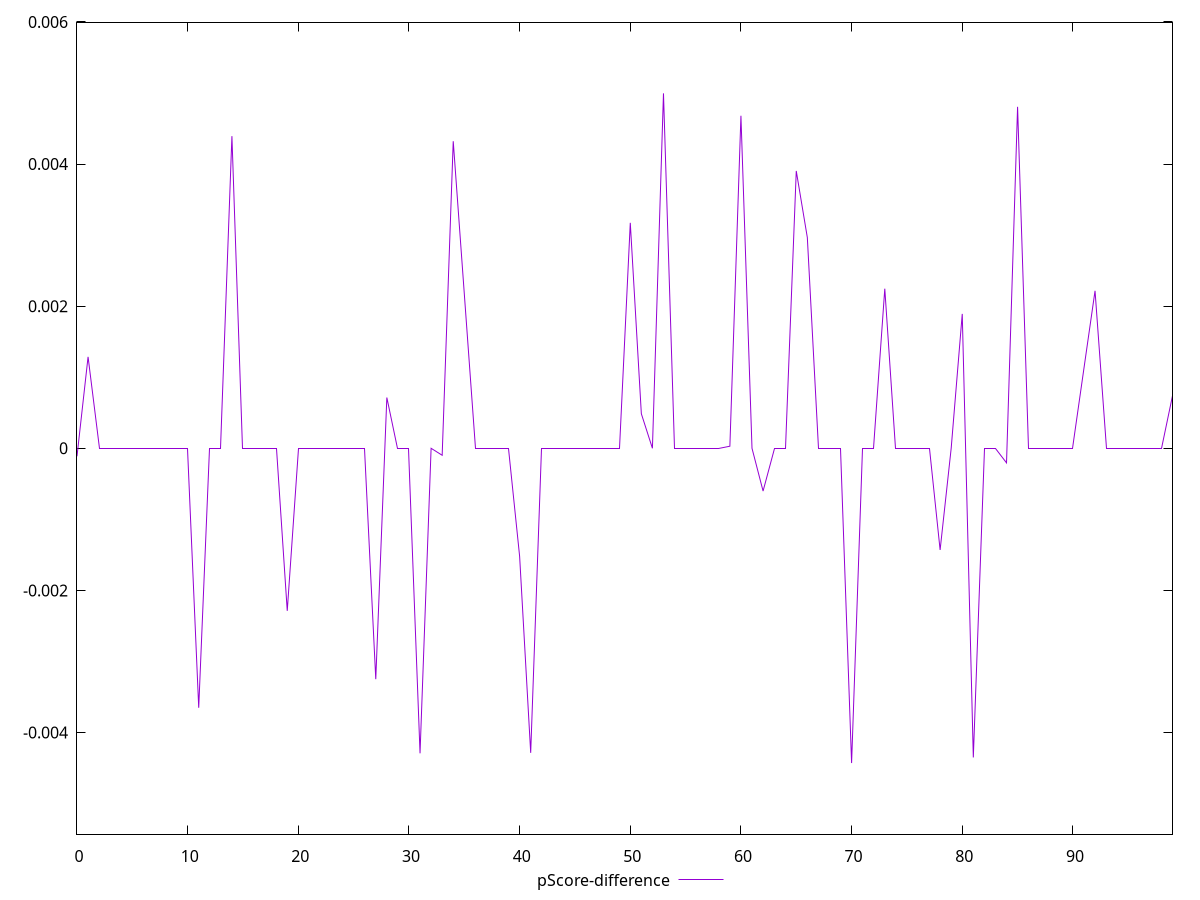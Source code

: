reset

$pScoreDifference <<EOF
0 -0.00011222222222218026
1 0.0012866667906442641
2 0
3 0
4 0
5 0
6 0
7 0
8 0
9 0
10 0
11 -0.0036508333683014094
12 0
13 0
14 0.0043916662534077
15 0
16 0
17 0
18 0
19 -0.002287499904632617
20 0
21 0
22 0
23 0
24 0
25 0
26 0
27 -0.0032491668065389723
28 0.0007141665617624859
29 0
30 0
31 -0.004291666746139455
32 0
33 -0.00009833335876463511
34 0.00432083288828522
35 0.0021741660435994348
36 0
37 0
38 0
39 0
40 -0.0015208331743876702
41 -0.004285000165303532
42 0
43 0
44 0
45 0
46 0
47 0
48 0
49 0
50 0.0031725001335143332
51 0.0004858330885568751
52 0
53 0.004994166294733593
54 0
55 0
56 0
57 0
58 0
59 0.000029166936874380767
60 0.004679166078567443
61 0
62 -0.00060166716575627
63 0
64 0
65 0.003902499675750737
66 0.0029658333460489406
67 0
68 0
69 0
70 -0.004429166714350452
71 0
72 0
73 0.0022458334763844068
74 0
75 0
76 0
77 0
78 -0.0014308333396911843
79 0
80 0.0018908333778381303
81 -0.004349999825159712
82 0
83 0
84 -0.00020499984423327788
85 0.004805000225702849
86 0
87 0
88 0
89 0
90 0
91 0.001127500534057524
92 0.0022158332665760394
93 0
94 0
95 0
96 0
97 0
98 0
99 0.0007391667366026811
EOF

set key outside below
set xrange [0:99]
set yrange [-0.005429166714350452:0.005994166294733593]
set trange [-0.005429166714350452:0.005994166294733593]
set terminal svg size 640, 500 enhanced background rgb 'white'
set output "report_00026_2021-02-22T21:38:55.199Z/uses-rel-preconnect/samples/pages+cached+noadtech+nomedia+nocss/pScore-difference/values.svg"

plot $pScoreDifference title "pScore-difference" with line

reset
